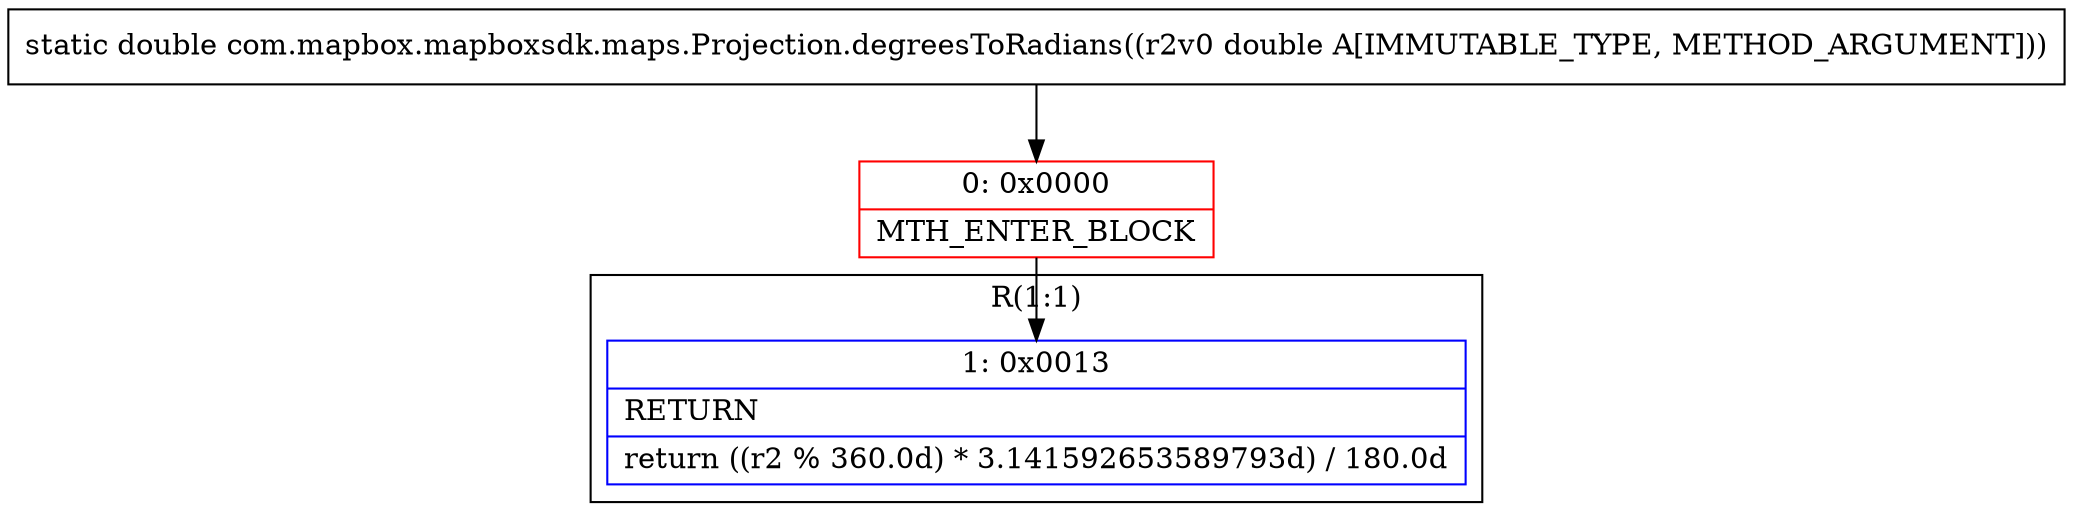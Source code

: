digraph "CFG forcom.mapbox.mapboxsdk.maps.Projection.degreesToRadians(D)D" {
subgraph cluster_Region_1695467040 {
label = "R(1:1)";
node [shape=record,color=blue];
Node_1 [shape=record,label="{1\:\ 0x0013|RETURN\l|return ((r2 % 360.0d) * 3.141592653589793d) \/ 180.0d\l}"];
}
Node_0 [shape=record,color=red,label="{0\:\ 0x0000|MTH_ENTER_BLOCK\l}"];
MethodNode[shape=record,label="{static double com.mapbox.mapboxsdk.maps.Projection.degreesToRadians((r2v0 double A[IMMUTABLE_TYPE, METHOD_ARGUMENT])) }"];
MethodNode -> Node_0;
Node_0 -> Node_1;
}


